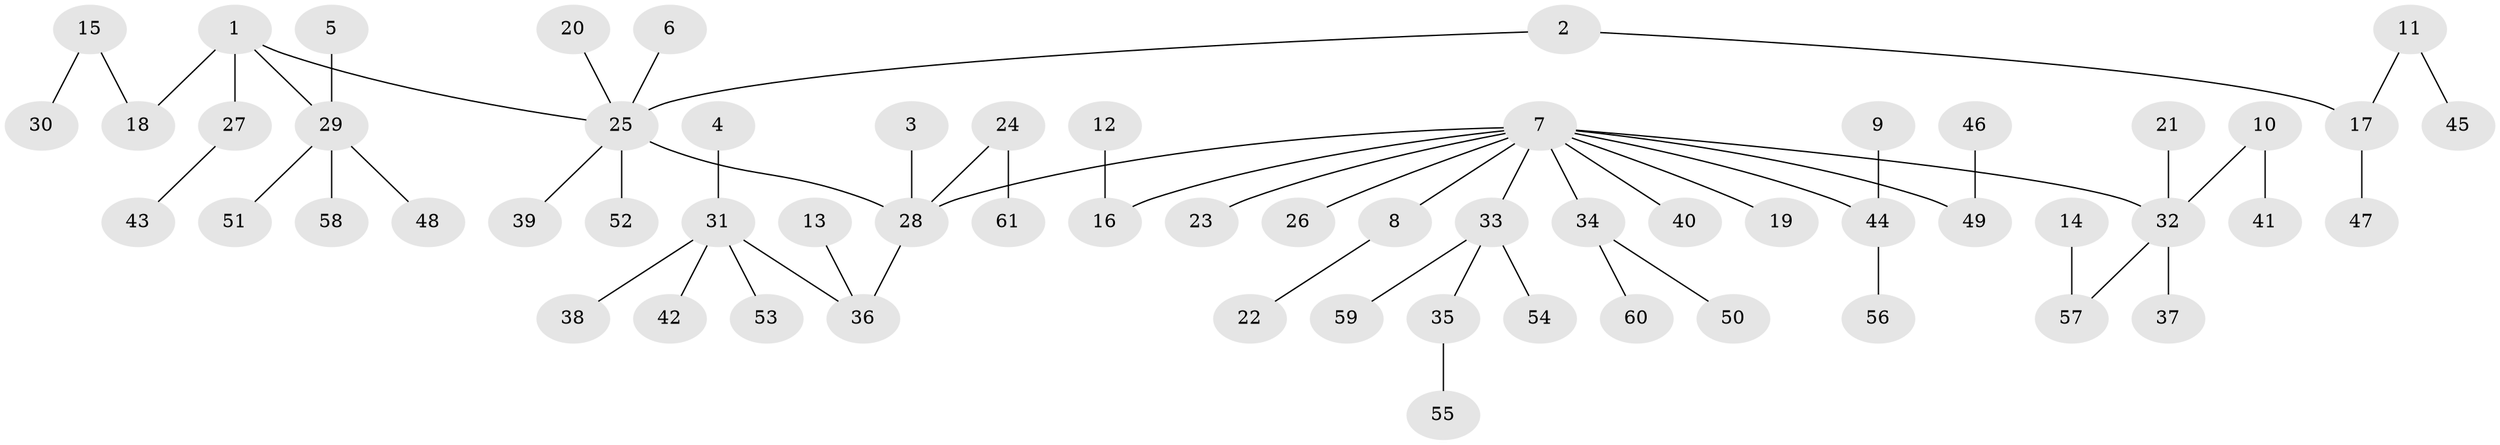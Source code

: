 // original degree distribution, {4: 0.08130081300813008, 10: 0.008130081300813009, 6: 0.008130081300813009, 3: 0.0975609756097561, 7: 0.008130081300813009, 5: 0.016260162601626018, 2: 0.3170731707317073, 1: 0.4634146341463415}
// Generated by graph-tools (version 1.1) at 2025/50/03/09/25 03:50:23]
// undirected, 61 vertices, 60 edges
graph export_dot {
graph [start="1"]
  node [color=gray90,style=filled];
  1;
  2;
  3;
  4;
  5;
  6;
  7;
  8;
  9;
  10;
  11;
  12;
  13;
  14;
  15;
  16;
  17;
  18;
  19;
  20;
  21;
  22;
  23;
  24;
  25;
  26;
  27;
  28;
  29;
  30;
  31;
  32;
  33;
  34;
  35;
  36;
  37;
  38;
  39;
  40;
  41;
  42;
  43;
  44;
  45;
  46;
  47;
  48;
  49;
  50;
  51;
  52;
  53;
  54;
  55;
  56;
  57;
  58;
  59;
  60;
  61;
  1 -- 18 [weight=1.0];
  1 -- 25 [weight=1.0];
  1 -- 27 [weight=1.0];
  1 -- 29 [weight=1.0];
  2 -- 17 [weight=1.0];
  2 -- 25 [weight=1.0];
  3 -- 28 [weight=1.0];
  4 -- 31 [weight=1.0];
  5 -- 29 [weight=1.0];
  6 -- 25 [weight=1.0];
  7 -- 8 [weight=1.0];
  7 -- 16 [weight=1.0];
  7 -- 19 [weight=1.0];
  7 -- 23 [weight=1.0];
  7 -- 26 [weight=1.0];
  7 -- 28 [weight=1.0];
  7 -- 32 [weight=1.0];
  7 -- 33 [weight=1.0];
  7 -- 34 [weight=1.0];
  7 -- 40 [weight=1.0];
  7 -- 44 [weight=1.0];
  7 -- 49 [weight=1.0];
  8 -- 22 [weight=1.0];
  9 -- 44 [weight=1.0];
  10 -- 32 [weight=1.0];
  10 -- 41 [weight=1.0];
  11 -- 17 [weight=1.0];
  11 -- 45 [weight=1.0];
  12 -- 16 [weight=1.0];
  13 -- 36 [weight=1.0];
  14 -- 57 [weight=1.0];
  15 -- 18 [weight=1.0];
  15 -- 30 [weight=1.0];
  17 -- 47 [weight=1.0];
  20 -- 25 [weight=1.0];
  21 -- 32 [weight=1.0];
  24 -- 28 [weight=1.0];
  24 -- 61 [weight=1.0];
  25 -- 28 [weight=1.0];
  25 -- 39 [weight=1.0];
  25 -- 52 [weight=1.0];
  27 -- 43 [weight=1.0];
  28 -- 36 [weight=1.0];
  29 -- 48 [weight=1.0];
  29 -- 51 [weight=1.0];
  29 -- 58 [weight=1.0];
  31 -- 36 [weight=1.0];
  31 -- 38 [weight=1.0];
  31 -- 42 [weight=1.0];
  31 -- 53 [weight=1.0];
  32 -- 37 [weight=1.0];
  32 -- 57 [weight=1.0];
  33 -- 35 [weight=1.0];
  33 -- 54 [weight=1.0];
  33 -- 59 [weight=1.0];
  34 -- 50 [weight=1.0];
  34 -- 60 [weight=1.0];
  35 -- 55 [weight=1.0];
  44 -- 56 [weight=1.0];
  46 -- 49 [weight=1.0];
}
